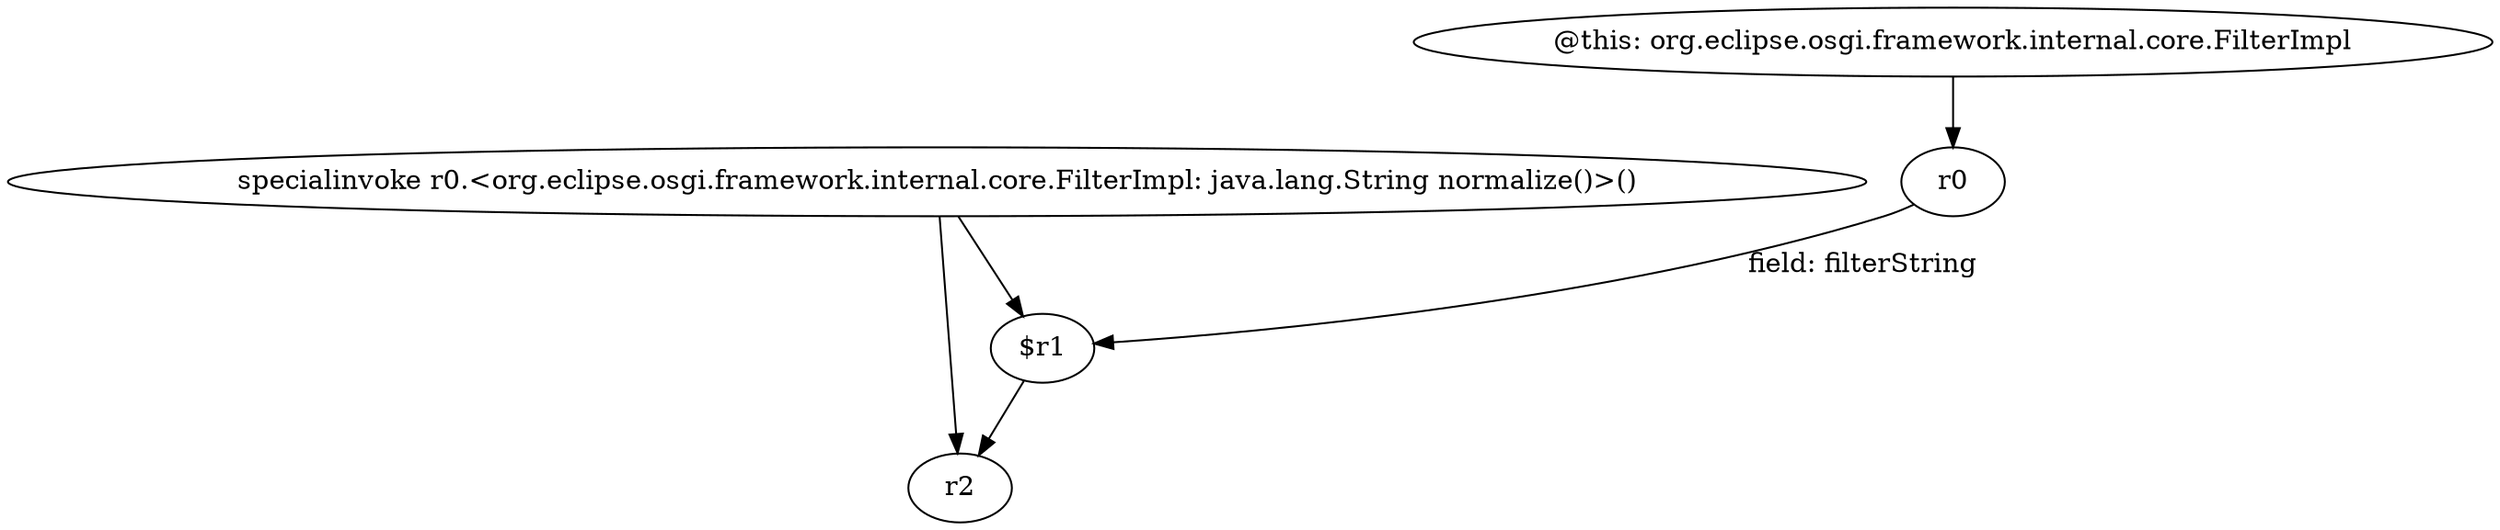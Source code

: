 digraph g {
0[label="specialinvoke r0.<org.eclipse.osgi.framework.internal.core.FilterImpl: java.lang.String normalize()>()"]
1[label="$r1"]
0->1[label=""]
2[label="r2"]
1->2[label=""]
0->2[label=""]
3[label="r0"]
3->1[label="field: filterString"]
4[label="@this: org.eclipse.osgi.framework.internal.core.FilterImpl"]
4->3[label=""]
}